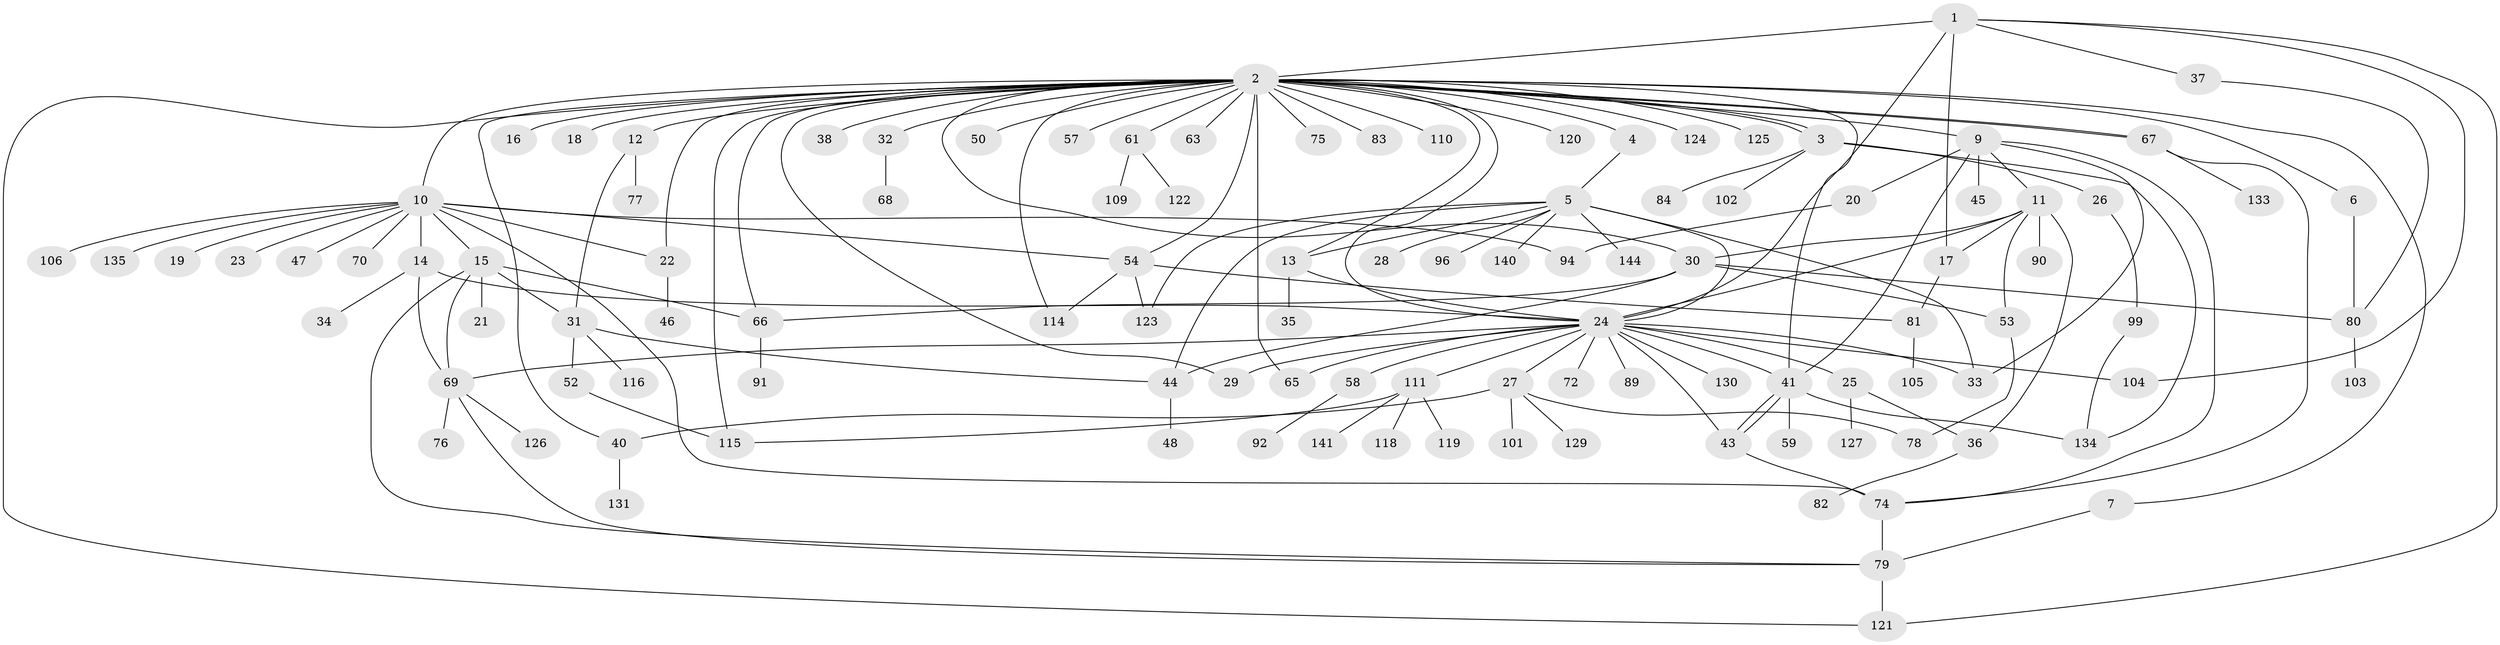 // original degree distribution, {7: 0.013888888888888888, 38: 0.006944444444444444, 6: 0.020833333333333332, 2: 0.2361111111111111, 11: 0.006944444444444444, 8: 0.013888888888888888, 14: 0.006944444444444444, 3: 0.14583333333333334, 5: 0.04861111111111111, 4: 0.04861111111111111, 1: 0.4444444444444444, 19: 0.006944444444444444}
// Generated by graph-tools (version 1.1) at 2025/11/02/27/25 16:11:15]
// undirected, 110 vertices, 159 edges
graph export_dot {
graph [start="1"]
  node [color=gray90,style=filled];
  1 [super="+42"];
  2 [super="+138"];
  3 [super="+8"];
  4;
  5 [super="+88"];
  6;
  7;
  9 [super="+73"];
  10 [super="+132"];
  11 [super="+55"];
  12;
  13 [super="+64"];
  14;
  15 [super="+71"];
  16;
  17;
  18 [super="+60"];
  19 [super="+107"];
  20;
  21;
  22;
  23;
  24 [super="+142"];
  25 [super="+49"];
  26;
  27;
  28;
  29;
  30 [super="+139"];
  31 [super="+39"];
  32;
  33 [super="+62"];
  34;
  35;
  36;
  37;
  38;
  40 [super="+56"];
  41 [super="+113"];
  43 [super="+86"];
  44 [super="+117"];
  45;
  46;
  47;
  48 [super="+51"];
  50;
  52;
  53 [super="+87"];
  54 [super="+85"];
  57;
  58;
  59;
  61;
  63;
  65;
  66;
  67 [super="+93"];
  68;
  69 [super="+95"];
  70;
  72;
  74 [super="+97"];
  75;
  76;
  77;
  78;
  79 [super="+143"];
  80 [super="+98"];
  81 [super="+128"];
  82;
  83;
  84;
  89;
  90;
  91 [super="+100"];
  92;
  94 [super="+136"];
  96;
  99;
  101;
  102;
  103;
  104 [super="+108"];
  105;
  106;
  109;
  110;
  111 [super="+112"];
  114 [super="+137"];
  115;
  116;
  118;
  119;
  120;
  121;
  122;
  123;
  124;
  125;
  126;
  127;
  129;
  130;
  131;
  133;
  134;
  135;
  140;
  141;
  144;
  1 -- 2;
  1 -- 17;
  1 -- 24;
  1 -- 37;
  1 -- 121;
  1 -- 104;
  2 -- 3;
  2 -- 3;
  2 -- 4;
  2 -- 6;
  2 -- 7;
  2 -- 9;
  2 -- 10;
  2 -- 12;
  2 -- 13;
  2 -- 16;
  2 -- 18;
  2 -- 22;
  2 -- 24;
  2 -- 29;
  2 -- 30;
  2 -- 32;
  2 -- 38;
  2 -- 40;
  2 -- 41;
  2 -- 50;
  2 -- 57;
  2 -- 61;
  2 -- 63;
  2 -- 66;
  2 -- 67;
  2 -- 67;
  2 -- 75;
  2 -- 83;
  2 -- 110;
  2 -- 115;
  2 -- 120;
  2 -- 121;
  2 -- 124;
  2 -- 125;
  2 -- 65;
  2 -- 54;
  2 -- 114;
  3 -- 84;
  3 -- 102;
  3 -- 134;
  3 -- 26;
  4 -- 5;
  5 -- 13;
  5 -- 24;
  5 -- 28;
  5 -- 44;
  5 -- 96;
  5 -- 123;
  5 -- 140;
  5 -- 144;
  5 -- 33;
  6 -- 80;
  7 -- 79;
  9 -- 11;
  9 -- 20;
  9 -- 33;
  9 -- 41;
  9 -- 45;
  9 -- 74;
  10 -- 14;
  10 -- 15;
  10 -- 19;
  10 -- 22;
  10 -- 23;
  10 -- 47;
  10 -- 54;
  10 -- 70;
  10 -- 74;
  10 -- 94;
  10 -- 106;
  10 -- 135;
  11 -- 30;
  11 -- 36;
  11 -- 90;
  11 -- 24;
  11 -- 53;
  11 -- 17;
  12 -- 31;
  12 -- 77;
  13 -- 24;
  13 -- 35;
  14 -- 24;
  14 -- 34;
  14 -- 69;
  15 -- 21;
  15 -- 31;
  15 -- 66;
  15 -- 79;
  15 -- 69;
  17 -- 81;
  20 -- 94;
  22 -- 46;
  24 -- 25;
  24 -- 27;
  24 -- 29;
  24 -- 33;
  24 -- 41;
  24 -- 58;
  24 -- 65;
  24 -- 69;
  24 -- 72;
  24 -- 89;
  24 -- 104;
  24 -- 111;
  24 -- 130;
  24 -- 43;
  25 -- 36;
  25 -- 127;
  26 -- 99;
  27 -- 78;
  27 -- 101;
  27 -- 129;
  27 -- 40;
  30 -- 53;
  30 -- 66;
  30 -- 80;
  30 -- 44;
  31 -- 44;
  31 -- 116;
  31 -- 52;
  32 -- 68;
  36 -- 82;
  37 -- 80;
  40 -- 131;
  41 -- 43;
  41 -- 43;
  41 -- 59;
  41 -- 134;
  43 -- 74;
  44 -- 48;
  52 -- 115;
  53 -- 78;
  54 -- 81;
  54 -- 123;
  54 -- 114;
  58 -- 92;
  61 -- 109;
  61 -- 122;
  66 -- 91;
  67 -- 133;
  67 -- 74;
  69 -- 76;
  69 -- 79;
  69 -- 126;
  74 -- 79 [weight=2];
  79 -- 121;
  80 -- 103;
  81 -- 105;
  99 -- 134;
  111 -- 115;
  111 -- 118;
  111 -- 119;
  111 -- 141;
}
